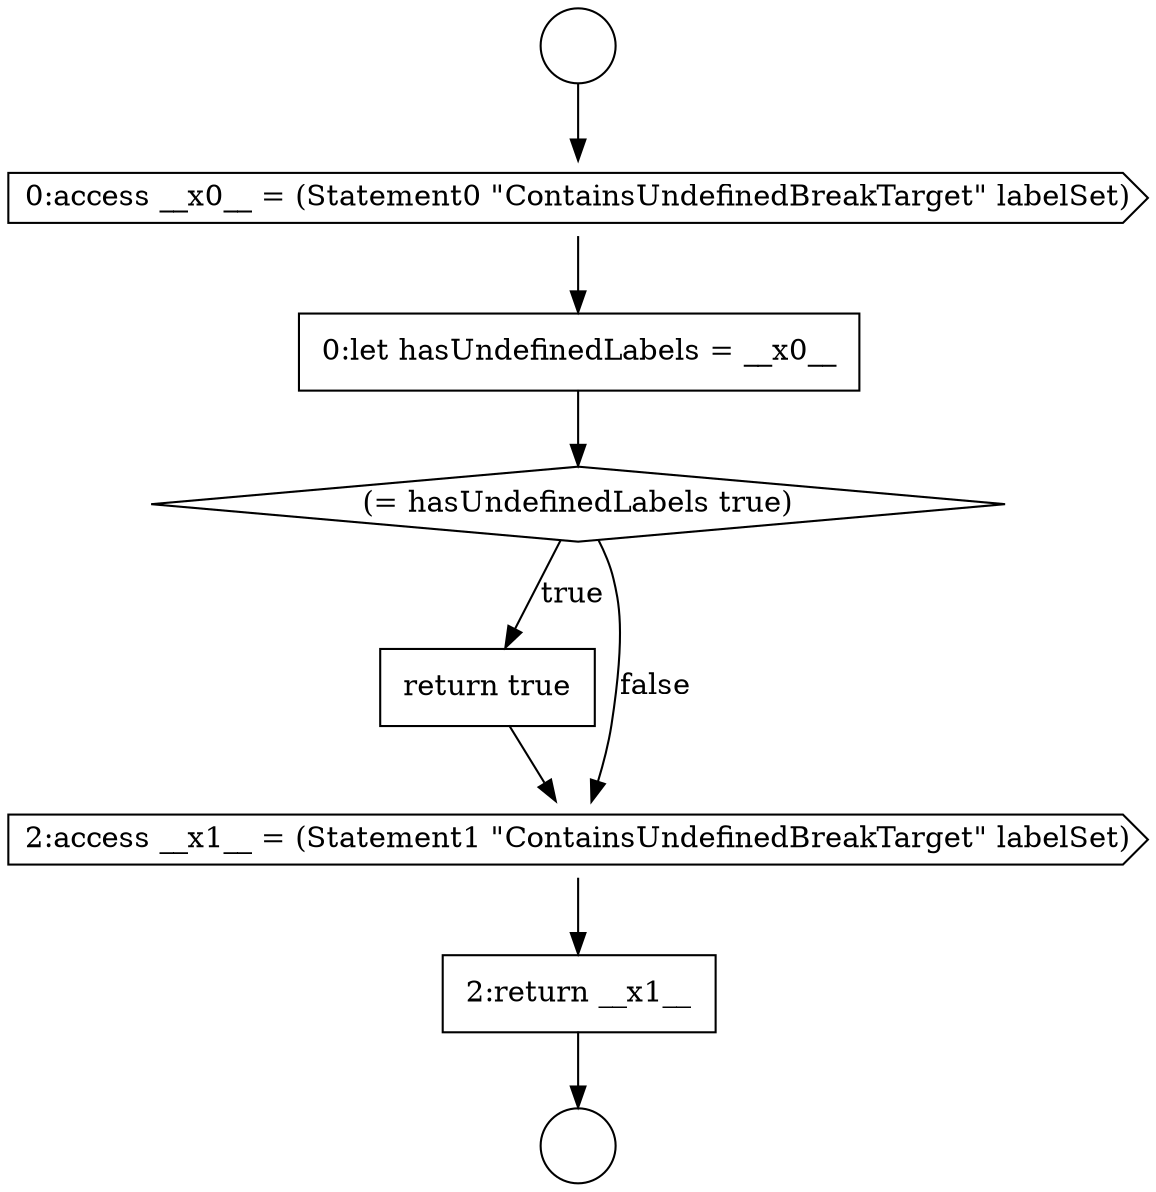 digraph {
  node6121 [shape=circle label=" " color="black" fillcolor="white" style=filled]
  node6127 [shape=none, margin=0, label=<<font color="black">
    <table border="0" cellborder="1" cellspacing="0" cellpadding="10">
      <tr><td align="left">2:return __x1__</td></tr>
    </table>
  </font>> color="black" fillcolor="white" style=filled]
  node6123 [shape=none, margin=0, label=<<font color="black">
    <table border="0" cellborder="1" cellspacing="0" cellpadding="10">
      <tr><td align="left">0:let hasUndefinedLabels = __x0__</td></tr>
    </table>
  </font>> color="black" fillcolor="white" style=filled]
  node6120 [shape=circle label=" " color="black" fillcolor="white" style=filled]
  node6125 [shape=none, margin=0, label=<<font color="black">
    <table border="0" cellborder="1" cellspacing="0" cellpadding="10">
      <tr><td align="left">return true</td></tr>
    </table>
  </font>> color="black" fillcolor="white" style=filled]
  node6126 [shape=cds, label=<<font color="black">2:access __x1__ = (Statement1 &quot;ContainsUndefinedBreakTarget&quot; labelSet)</font>> color="black" fillcolor="white" style=filled]
  node6124 [shape=diamond, label=<<font color="black">(= hasUndefinedLabels true)</font>> color="black" fillcolor="white" style=filled]
  node6122 [shape=cds, label=<<font color="black">0:access __x0__ = (Statement0 &quot;ContainsUndefinedBreakTarget&quot; labelSet)</font>> color="black" fillcolor="white" style=filled]
  node6127 -> node6121 [ color="black"]
  node6124 -> node6125 [label=<<font color="black">true</font>> color="black"]
  node6124 -> node6126 [label=<<font color="black">false</font>> color="black"]
  node6123 -> node6124 [ color="black"]
  node6122 -> node6123 [ color="black"]
  node6126 -> node6127 [ color="black"]
  node6125 -> node6126 [ color="black"]
  node6120 -> node6122 [ color="black"]
}
